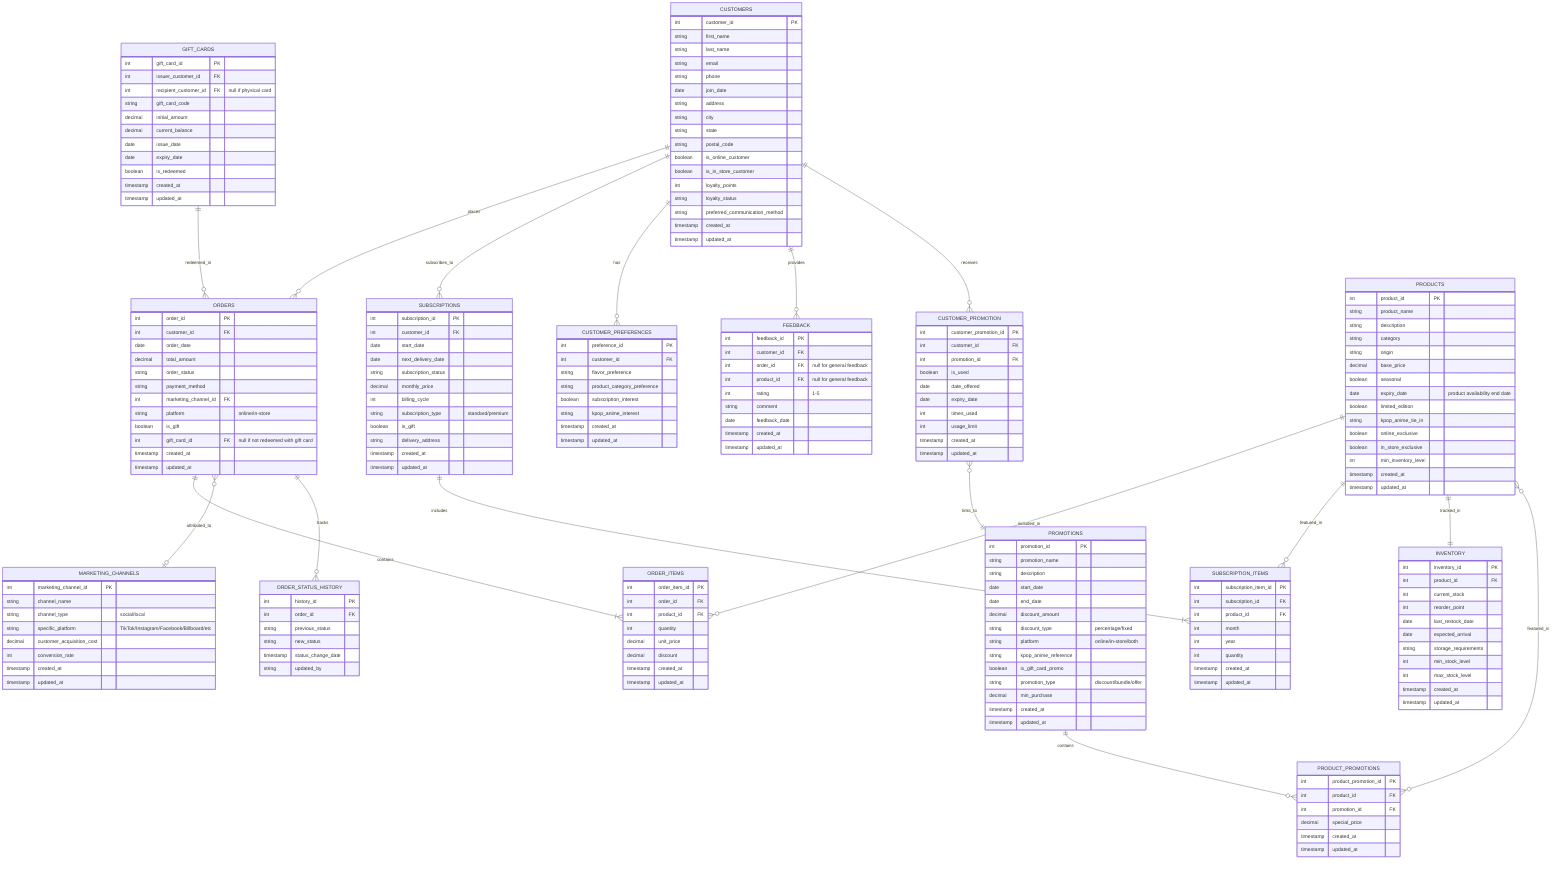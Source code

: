 erDiagram
    CUSTOMERS ||--o{ ORDERS : places
    CUSTOMERS ||--o{ SUBSCRIPTIONS : subscribes_to
    CUSTOMERS ||--o{ CUSTOMER_PREFERENCES : has
    CUSTOMERS ||--o{ FEEDBACK : provides
    CUSTOMERS ||--o{ CUSTOMER_PROMOTION : receives
    
    CUSTOMER_PROMOTION }o--|| PROMOTIONS : links_to

    ORDERS ||--|{ ORDER_ITEMS : contains
    ORDERS }o--o| MARKETING_CHANNELS : attributed_to
    ORDERS ||--o{ ORDER_STATUS_HISTORY : tracks

    PRODUCTS ||--o{ ORDER_ITEMS : included_in
    PRODUCTS ||--o{ SUBSCRIPTION_ITEMS : featured_in
    PRODUCTS ||--|| INVENTORY : tracked_in
    PRODUCTS }o--o{ PRODUCT_PROMOTIONS : featured_in

    SUBSCRIPTIONS ||--|{ SUBSCRIPTION_ITEMS : includes
    
    PROMOTIONS ||--o{ PRODUCT_PROMOTIONS : contains
    
    GIFT_CARDS ||--o{ ORDERS : redeemed_in
    
    CUSTOMERS {
        int customer_id PK
        string first_name
        string last_name
        string email
        string phone
        date join_date
        string address
        string city
        string state
        string postal_code
        boolean is_online_customer
        boolean is_in_store_customer
        int loyalty_points
        string loyalty_status
        string preferred_communication_method
        timestamp created_at
        timestamp updated_at
    }

    ORDERS {
        int order_id PK
        int customer_id FK
        date order_date
        decimal total_amount
        string order_status
        string payment_method
        int marketing_channel_id FK
        string platform "online/in-store"
        boolean is_gift
        int gift_card_id FK "null if not redeemed with gift card"
        timestamp created_at
        timestamp updated_at
    }

    ORDER_STATUS_HISTORY {
        int history_id PK
        int order_id FK
        string previous_status
        string new_status
        timestamp status_change_date
        string updated_by
    }

    ORDER_ITEMS {
        int order_item_id PK
        int order_id FK
        int product_id FK
        int quantity
        decimal unit_price
        decimal discount
        timestamp created_at
        timestamp updated_at
    }

    PRODUCTS {
        int product_id PK
        string product_name
        string description
        string category
        string origin
        decimal base_price
        boolean seasonal
        date expiry_date "product availability end date"
        boolean limited_edition
        string kpop_anime_tie_in
        boolean online_exclusive
        boolean in_store_exclusive
        int min_inventory_level
        timestamp created_at
        timestamp updated_at
    }

    INVENTORY {
        int inventory_id PK
        int product_id FK
        int current_stock
        int reorder_point
        date last_restock_date
        date expected_arrival
        string storage_requirements
        int min_stock_level
        int max_stock_level
        timestamp created_at
        timestamp updated_at
    }

    MARKETING_CHANNELS {
        int marketing_channel_id PK
        string channel_name
        string channel_type "social/local"
        string specific_platform "TikTok/Instagram/Facebook/Billboard/etc"
        decimal customer_acquisition_cost
        int conversion_rate
        timestamp created_at
        timestamp updated_at
    }

    SUBSCRIPTIONS {
        int subscription_id PK
        int customer_id FK
        date start_date
        date next_delivery_date
        string subscription_status
        decimal monthly_price
        int billing_cycle
        string subscription_type "standard/premium"
        boolean is_gift
        string delivery_address
        timestamp created_at
        timestamp updated_at
    }

    SUBSCRIPTION_ITEMS {
        int subscription_item_id PK
        int subscription_id FK
        int product_id FK
        int month
        int year
        int quantity
        timestamp created_at
        timestamp updated_at
    }

    PROMOTIONS {
        int promotion_id PK
        string promotion_name
        string description
        date start_date
        date end_date
        decimal discount_amount
        string discount_type "percentage/fixed"
        string platform "online/in-store/both"
        string kpop_anime_reference
        boolean is_gift_card_promo
        string promotion_type "discount/bundle/offer"
        decimal min_purchase
        timestamp created_at
        timestamp updated_at
    }

    CUSTOMER_PROMOTION {
        int customer_promotion_id PK
        int customer_id FK
        int promotion_id FK
        boolean is_used
        date date_offered
        date expiry_date
        int times_used
        int usage_limit
        timestamp created_at
        timestamp updated_at
    }

    PRODUCT_PROMOTIONS {
        int product_promotion_id PK
        int product_id FK
        int promotion_id FK
        decimal special_price
        timestamp created_at
        timestamp updated_at
    }

    CUSTOMER_PREFERENCES {
        int preference_id PK
        int customer_id FK
        string flavor_preference
        string product_category_preference
        boolean subscription_interest
        string kpop_anime_interest
        timestamp created_at
        timestamp updated_at
    }

    FEEDBACK {
        int feedback_id PK
        int customer_id FK
        int order_id FK "null for general feedback"
        int product_id FK "null for general feedback"
        int rating "1-5"
        string comment
        date feedback_date
        timestamp created_at
        timestamp updated_at
    }

    GIFT_CARDS {
        int gift_card_id PK
        int issuer_customer_id FK
        int recipient_customer_id FK "null if physical card"
        string gift_card_code
        decimal initial_amount
        decimal current_balance
        date issue_date
        date expiry_date
        boolean is_redeemed
        timestamp created_at
        timestamp updated_at
    }